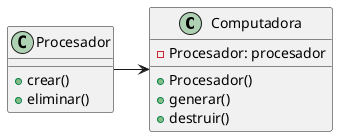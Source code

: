 @startuml
class Computadora {
  - Procesador: procesador
  + Procesador()
  + generar()
  + destruir()
}

class Procesador {
   + crear() 
   + eliminar()
}

Procesador -> Computadora
@enduml